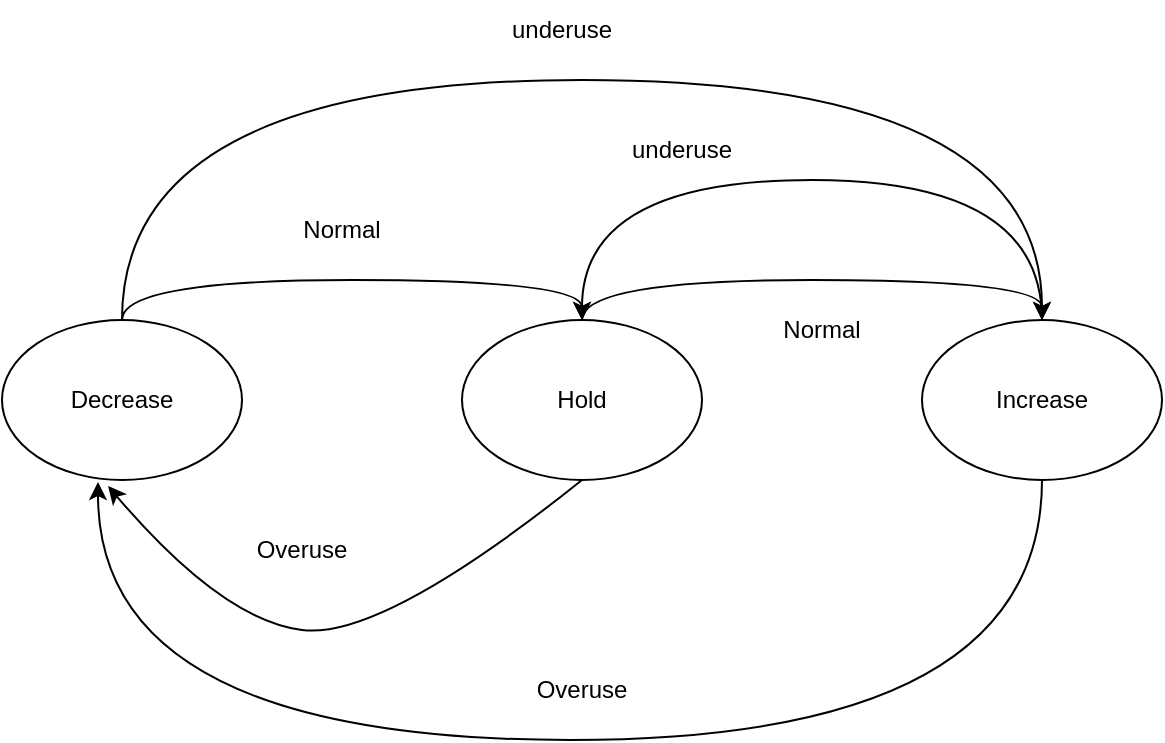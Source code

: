 <mxfile version="20.5.0" type="github">
  <diagram id="qNVtNCnRCv_CduVhbhS4" name="第 1 页">
    <mxGraphModel dx="1421" dy="826" grid="1" gridSize="10" guides="1" tooltips="1" connect="1" arrows="1" fold="1" page="1" pageScale="1" pageWidth="827" pageHeight="1169" math="0" shadow="0">
      <root>
        <mxCell id="0" />
        <mxCell id="1" parent="0" />
        <mxCell id="M4bMo83wStqni-Y_hUYT-10" style="edgeStyle=orthogonalEdgeStyle;curved=1;orthogonalLoop=1;jettySize=auto;html=1;exitX=0.5;exitY=0;exitDx=0;exitDy=0;entryX=0.5;entryY=0;entryDx=0;entryDy=0;" edge="1" parent="1" source="M4bMo83wStqni-Y_hUYT-2" target="M4bMo83wStqni-Y_hUYT-3">
          <mxGeometry relative="1" as="geometry" />
        </mxCell>
        <mxCell id="M4bMo83wStqni-Y_hUYT-14" style="edgeStyle=orthogonalEdgeStyle;curved=1;orthogonalLoop=1;jettySize=auto;html=1;exitX=0.5;exitY=0;exitDx=0;exitDy=0;entryX=0.5;entryY=0;entryDx=0;entryDy=0;" edge="1" parent="1" source="M4bMo83wStqni-Y_hUYT-2" target="M4bMo83wStqni-Y_hUYT-4">
          <mxGeometry relative="1" as="geometry">
            <Array as="points">
              <mxPoint x="170" y="160" />
              <mxPoint x="630" y="160" />
            </Array>
          </mxGeometry>
        </mxCell>
        <mxCell id="M4bMo83wStqni-Y_hUYT-2" value="Decrease" style="ellipse;whiteSpace=wrap;html=1;" vertex="1" parent="1">
          <mxGeometry x="110" y="280" width="120" height="80" as="geometry" />
        </mxCell>
        <mxCell id="M4bMo83wStqni-Y_hUYT-19" style="edgeStyle=orthogonalEdgeStyle;curved=1;orthogonalLoop=1;jettySize=auto;html=1;exitX=0.5;exitY=0;exitDx=0;exitDy=0;entryX=0.5;entryY=0;entryDx=0;entryDy=0;" edge="1" parent="1" source="M4bMo83wStqni-Y_hUYT-3" target="M4bMo83wStqni-Y_hUYT-4">
          <mxGeometry relative="1" as="geometry" />
        </mxCell>
        <mxCell id="M4bMo83wStqni-Y_hUYT-3" value="Hold" style="ellipse;whiteSpace=wrap;html=1;" vertex="1" parent="1">
          <mxGeometry x="340" y="280" width="120" height="80" as="geometry" />
        </mxCell>
        <mxCell id="M4bMo83wStqni-Y_hUYT-8" style="edgeStyle=orthogonalEdgeStyle;orthogonalLoop=1;jettySize=auto;html=1;exitX=0.5;exitY=1;exitDx=0;exitDy=0;entryX=0.4;entryY=1.013;entryDx=0;entryDy=0;entryPerimeter=0;curved=1;" edge="1" parent="1" source="M4bMo83wStqni-Y_hUYT-4" target="M4bMo83wStqni-Y_hUYT-2">
          <mxGeometry relative="1" as="geometry">
            <Array as="points">
              <mxPoint x="630" y="490" />
              <mxPoint x="158" y="490" />
            </Array>
          </mxGeometry>
        </mxCell>
        <mxCell id="M4bMo83wStqni-Y_hUYT-12" style="edgeStyle=orthogonalEdgeStyle;curved=1;orthogonalLoop=1;jettySize=auto;html=1;exitX=0.5;exitY=0;exitDx=0;exitDy=0;entryX=0.5;entryY=0;entryDx=0;entryDy=0;" edge="1" parent="1" source="M4bMo83wStqni-Y_hUYT-4" target="M4bMo83wStqni-Y_hUYT-3">
          <mxGeometry relative="1" as="geometry">
            <Array as="points">
              <mxPoint x="630" y="210" />
              <mxPoint x="400" y="210" />
            </Array>
          </mxGeometry>
        </mxCell>
        <mxCell id="M4bMo83wStqni-Y_hUYT-4" value="Increase" style="ellipse;whiteSpace=wrap;html=1;" vertex="1" parent="1">
          <mxGeometry x="570" y="280" width="120" height="80" as="geometry" />
        </mxCell>
        <mxCell id="M4bMo83wStqni-Y_hUYT-6" value="" style="curved=1;endArrow=classic;html=1;rounded=0;entryX=0.442;entryY=1.038;entryDx=0;entryDy=0;entryPerimeter=0;exitX=0.5;exitY=1;exitDx=0;exitDy=0;" edge="1" parent="1" source="M4bMo83wStqni-Y_hUYT-3" target="M4bMo83wStqni-Y_hUYT-2">
          <mxGeometry width="50" height="50" relative="1" as="geometry">
            <mxPoint x="250" y="440" as="sourcePoint" />
            <mxPoint x="300" y="390" as="targetPoint" />
            <Array as="points">
              <mxPoint x="300" y="440" />
              <mxPoint x="220" y="430" />
            </Array>
          </mxGeometry>
        </mxCell>
        <mxCell id="M4bMo83wStqni-Y_hUYT-7" value="Overuse" style="text;html=1;strokeColor=none;fillColor=none;align=center;verticalAlign=middle;whiteSpace=wrap;rounded=0;" vertex="1" parent="1">
          <mxGeometry x="230" y="380" width="60" height="30" as="geometry" />
        </mxCell>
        <mxCell id="M4bMo83wStqni-Y_hUYT-9" value="Overuse" style="text;html=1;strokeColor=none;fillColor=none;align=center;verticalAlign=middle;whiteSpace=wrap;rounded=0;" vertex="1" parent="1">
          <mxGeometry x="370" y="450" width="60" height="30" as="geometry" />
        </mxCell>
        <mxCell id="M4bMo83wStqni-Y_hUYT-11" value="Normal" style="text;html=1;strokeColor=none;fillColor=none;align=center;verticalAlign=middle;whiteSpace=wrap;rounded=0;" vertex="1" parent="1">
          <mxGeometry x="250" y="220" width="60" height="30" as="geometry" />
        </mxCell>
        <mxCell id="M4bMo83wStqni-Y_hUYT-13" value="Normal" style="text;html=1;strokeColor=none;fillColor=none;align=center;verticalAlign=middle;whiteSpace=wrap;rounded=0;" vertex="1" parent="1">
          <mxGeometry x="490" y="270" width="60" height="30" as="geometry" />
        </mxCell>
        <mxCell id="M4bMo83wStqni-Y_hUYT-20" value="underuse" style="text;html=1;strokeColor=none;fillColor=none;align=center;verticalAlign=middle;whiteSpace=wrap;rounded=0;" vertex="1" parent="1">
          <mxGeometry x="360" y="120" width="60" height="30" as="geometry" />
        </mxCell>
        <mxCell id="M4bMo83wStqni-Y_hUYT-21" value="underuse" style="text;html=1;strokeColor=none;fillColor=none;align=center;verticalAlign=middle;whiteSpace=wrap;rounded=0;" vertex="1" parent="1">
          <mxGeometry x="420" y="180" width="60" height="30" as="geometry" />
        </mxCell>
      </root>
    </mxGraphModel>
  </diagram>
</mxfile>

